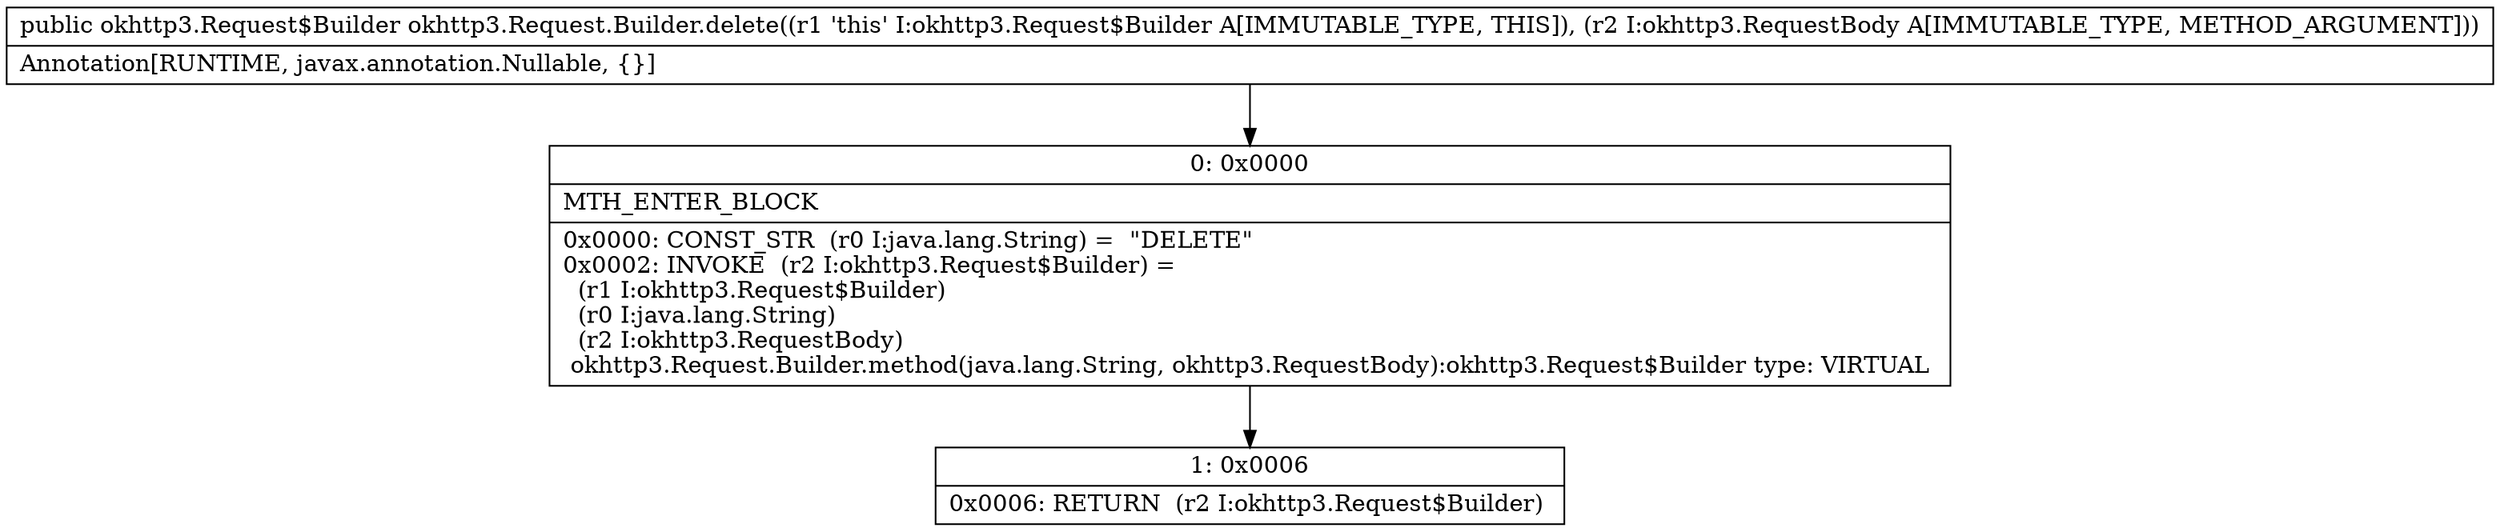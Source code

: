 digraph "CFG forokhttp3.Request.Builder.delete(Lokhttp3\/RequestBody;)Lokhttp3\/Request$Builder;" {
Node_0 [shape=record,label="{0\:\ 0x0000|MTH_ENTER_BLOCK\l|0x0000: CONST_STR  (r0 I:java.lang.String) =  \"DELETE\" \l0x0002: INVOKE  (r2 I:okhttp3.Request$Builder) = \l  (r1 I:okhttp3.Request$Builder)\l  (r0 I:java.lang.String)\l  (r2 I:okhttp3.RequestBody)\l okhttp3.Request.Builder.method(java.lang.String, okhttp3.RequestBody):okhttp3.Request$Builder type: VIRTUAL \l}"];
Node_1 [shape=record,label="{1\:\ 0x0006|0x0006: RETURN  (r2 I:okhttp3.Request$Builder) \l}"];
MethodNode[shape=record,label="{public okhttp3.Request$Builder okhttp3.Request.Builder.delete((r1 'this' I:okhttp3.Request$Builder A[IMMUTABLE_TYPE, THIS]), (r2 I:okhttp3.RequestBody A[IMMUTABLE_TYPE, METHOD_ARGUMENT]))  | Annotation[RUNTIME, javax.annotation.Nullable, \{\}]\l}"];
MethodNode -> Node_0;
Node_0 -> Node_1;
}

